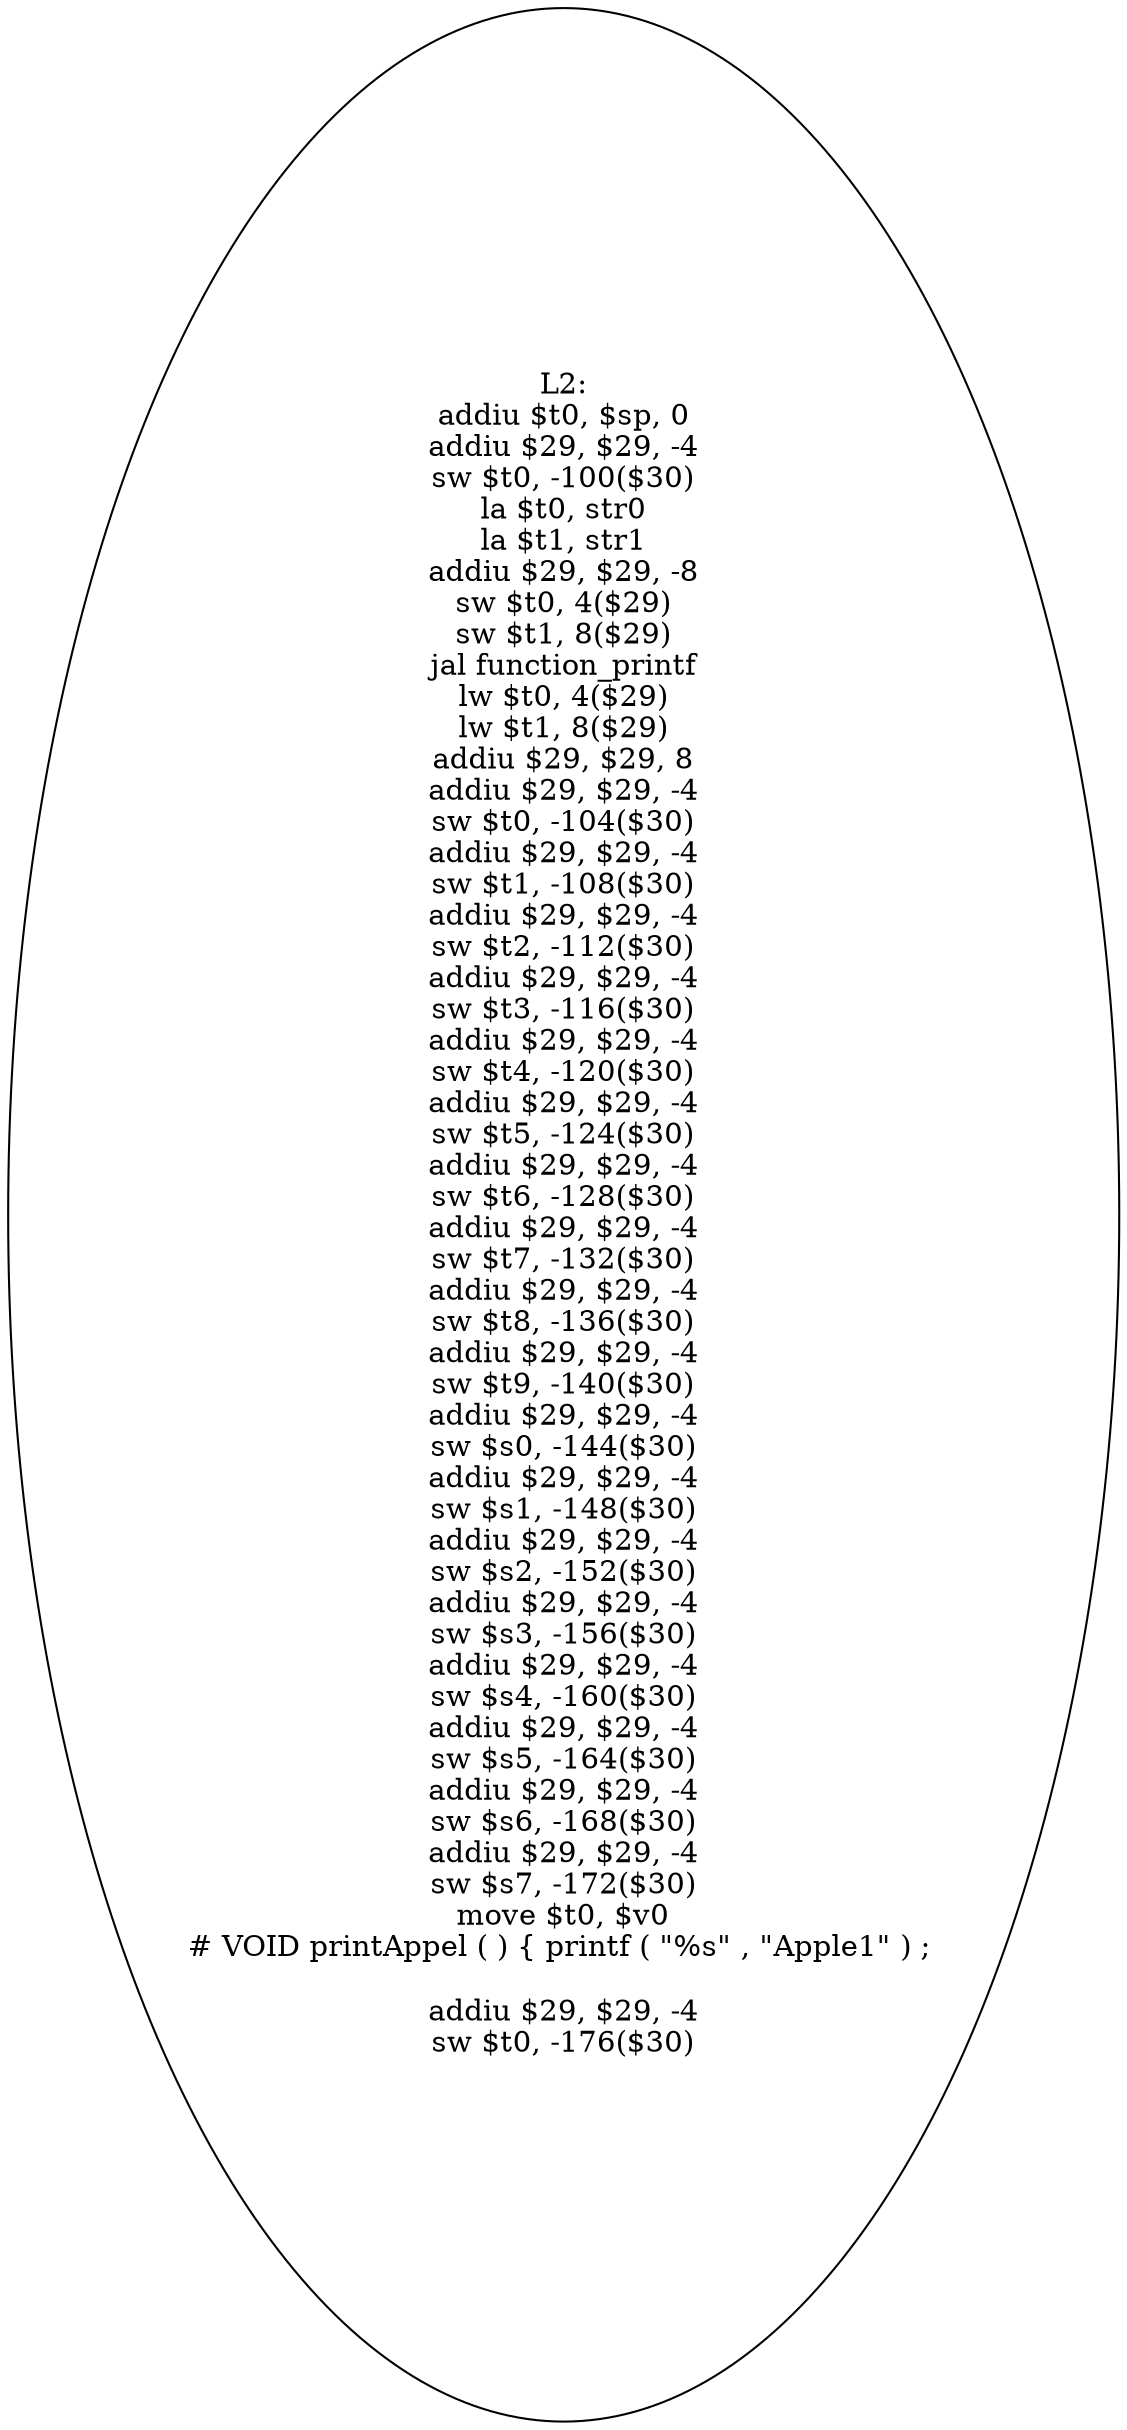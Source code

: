 digraph AST {
  "125702257508656" [label="L2:
addiu $t0, $sp, 0
addiu $29, $29, -4
sw $t0, -100($30)
la $t0, str0
la $t1, str1
addiu $29, $29, -8
sw $t0, 4($29)
sw $t1, 8($29)
jal function_printf
lw $t0, 4($29)
lw $t1, 8($29)
addiu $29, $29, 8
addiu $29, $29, -4
sw $t0, -104($30)
addiu $29, $29, -4
sw $t1, -108($30)
addiu $29, $29, -4
sw $t2, -112($30)
addiu $29, $29, -4
sw $t3, -116($30)
addiu $29, $29, -4
sw $t4, -120($30)
addiu $29, $29, -4
sw $t5, -124($30)
addiu $29, $29, -4
sw $t6, -128($30)
addiu $29, $29, -4
sw $t7, -132($30)
addiu $29, $29, -4
sw $t8, -136($30)
addiu $29, $29, -4
sw $t9, -140($30)
addiu $29, $29, -4
sw $s0, -144($30)
addiu $29, $29, -4
sw $s1, -148($30)
addiu $29, $29, -4
sw $s2, -152($30)
addiu $29, $29, -4
sw $s3, -156($30)
addiu $29, $29, -4
sw $s4, -160($30)
addiu $29, $29, -4
sw $s5, -164($30)
addiu $29, $29, -4
sw $s6, -168($30)
addiu $29, $29, -4
sw $s7, -172($30)
move $t0, $v0
# VOID printAppel ( ) { printf ( \"%s\" , \"Apple1\" ) ; 

addiu $29, $29, -4
sw $t0, -176($30)
"];
}
